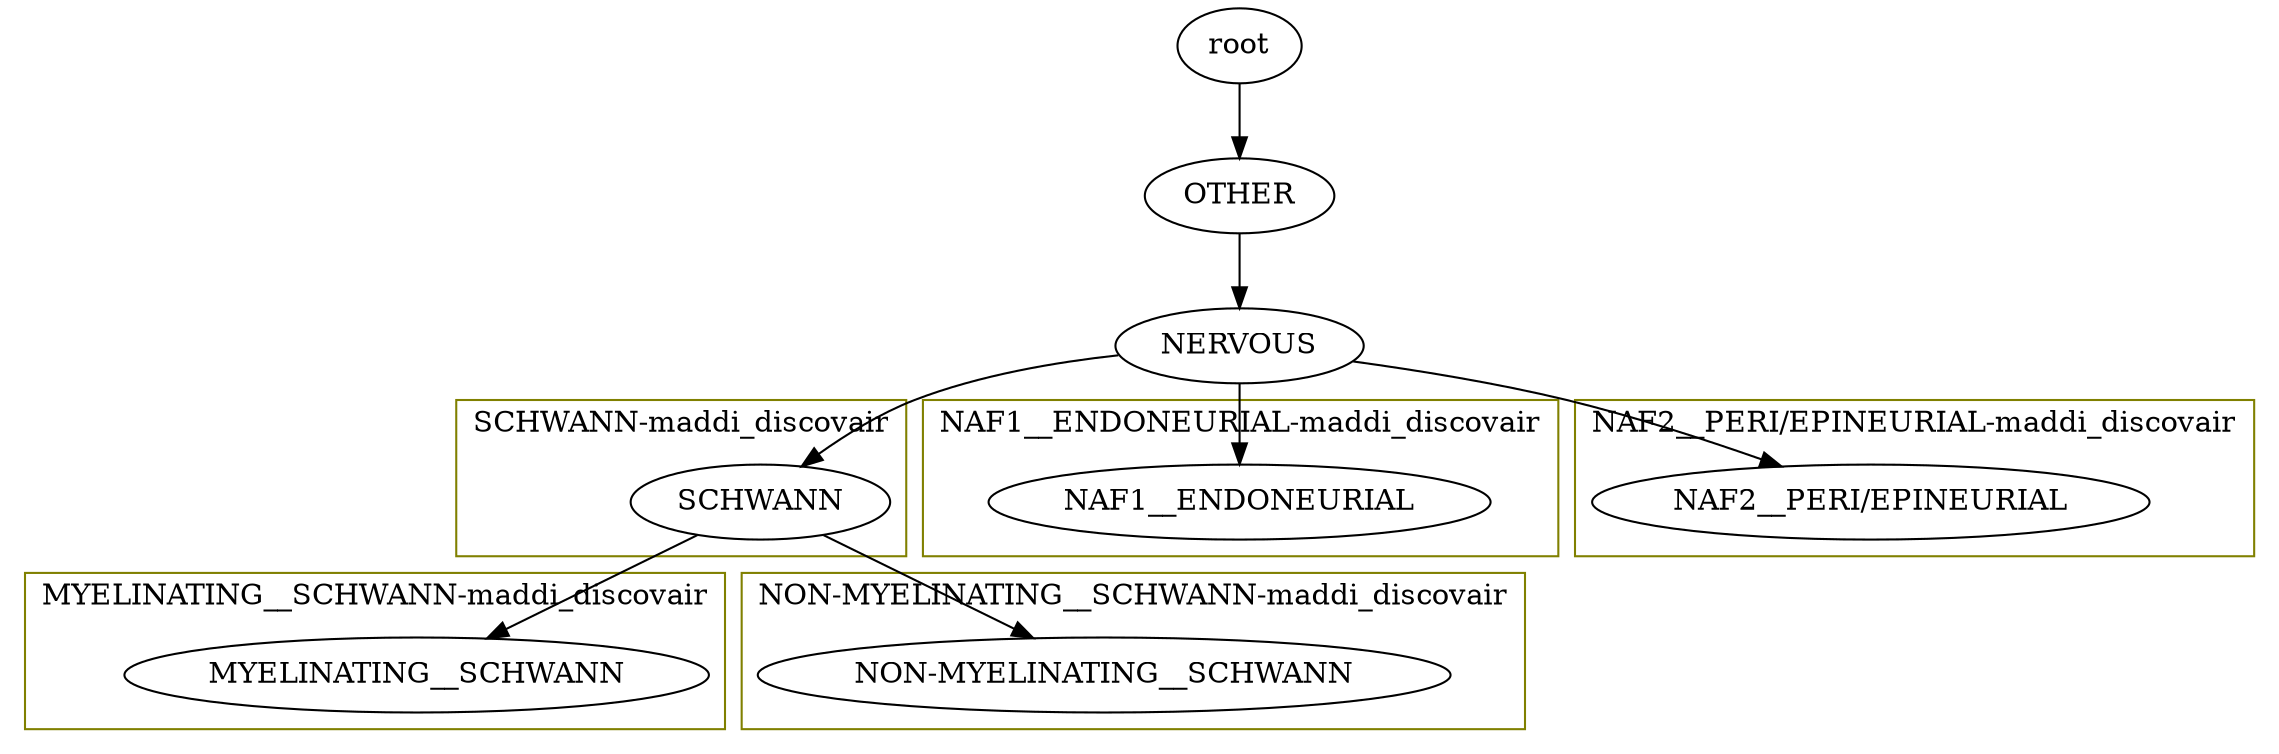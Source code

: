 digraph {
	root [label=root color=black layer=lv_0]
	root -> OTHER
	OTHER -> NERVOUS
	subgraph cluster_SCHWANN {
		color=olive label="SCHWANN-maddi_discovair"
		SCHWANN [label=SCHWANN color=black layer=lv_2]
	}
	NERVOUS -> SCHWANN
	subgraph cluster_MYELINATING__SCHWANN {
		color=olive label="MYELINATING__SCHWANN-maddi_discovair"
		MYELINATING__SCHWANN [label=MYELINATING__SCHWANN color=black layer=lv_3]
	}
	SCHWANN -> MYELINATING__SCHWANN
	subgraph "cluster_NON-MYELINATING__SCHWANN" {
		color=olive label="NON-MYELINATING__SCHWANN-maddi_discovair"
		"NON-MYELINATING__SCHWANN" [label="NON-MYELINATING__SCHWANN" color=black layer=lv_3]
	}
	SCHWANN -> "NON-MYELINATING__SCHWANN"
	subgraph cluster_NAF1__ENDONEURIAL {
		color=olive label="NAF1__ENDONEURIAL-maddi_discovair"
		NAF1__ENDONEURIAL [label=NAF1__ENDONEURIAL color=black layer=lv_2]
	}
	NERVOUS -> NAF1__ENDONEURIAL
	subgraph "cluster_NAF2__PERI/EPINEURIAL" {
		color=olive label="NAF2__PERI/EPINEURIAL-maddi_discovair"
		"NAF2__PERI/EPINEURIAL" [label="NAF2__PERI/EPINEURIAL" color=black layer=lv_2]
	}
	NERVOUS -> "NAF2__PERI/EPINEURIAL"
}
